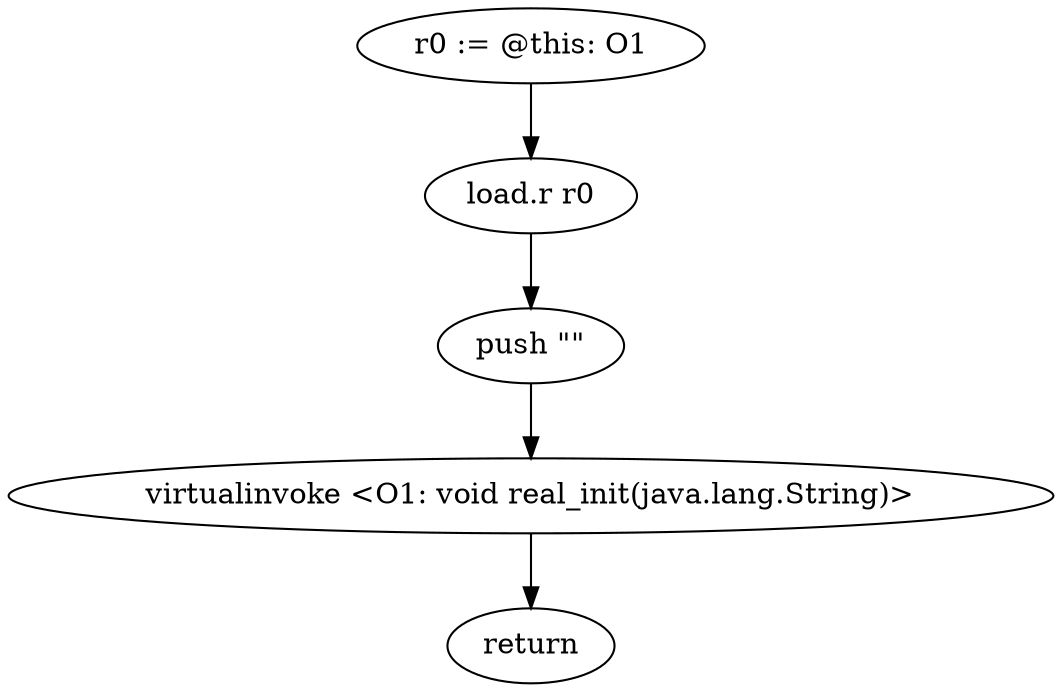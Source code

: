 digraph "" {
    "r0 := @this: O1"
    "load.r r0"
    "r0 := @this: O1"->"load.r r0";
    "push \"\""
    "load.r r0"->"push \"\"";
    "virtualinvoke <O1: void real_init(java.lang.String)>"
    "push \"\""->"virtualinvoke <O1: void real_init(java.lang.String)>";
    "return"
    "virtualinvoke <O1: void real_init(java.lang.String)>"->"return";
}
